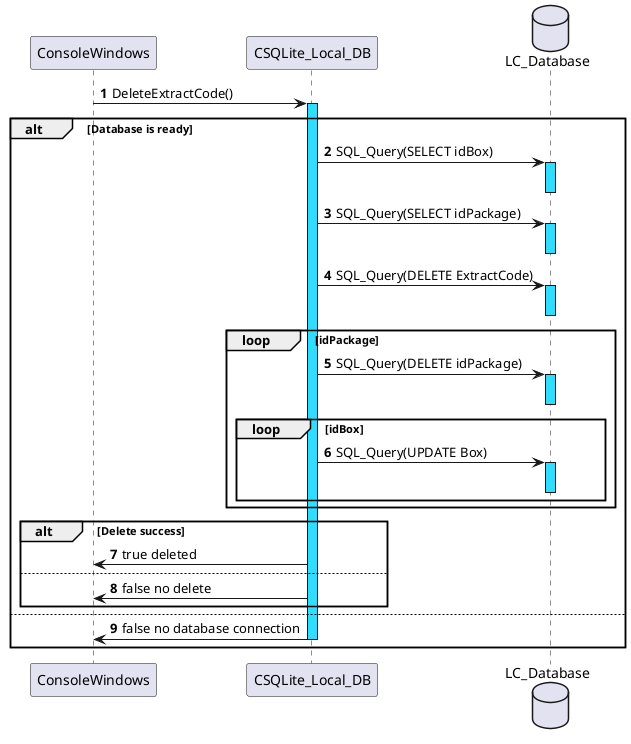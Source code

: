 @startuml


 autonumber
 ConsoleWindows -> CSQLite_Local_DB : DeleteExtractCode()
 activate CSQLite_Local_DB #30DDFF

 alt Database is ready

     database LC_Database

     CSQLite_Local_DB -> LC_Database: SQL_Query(SELECT idBox)
     activate LC_Database #30DDFF
     deactivate LC_Database

     CSQLite_Local_DB -> LC_Database: SQL_Query(SELECT idPackage)
     activate LC_Database #30DDFF
     deactivate LC_Database

     CSQLite_Local_DB -> LC_Database: SQL_Query(DELETE ExtractCode)
     activate LC_Database #30DDFF
     deactivate LC_Database

     loop idPackage
          CSQLite_Local_DB -> LC_Database: SQL_Query(DELETE idPackage)
          activate LC_Database #30DDFF
          deactivate LC_Database

          loop idBox
               CSQLite_Local_DB -> LC_Database: SQL_Query(UPDATE Box)
               activate LC_Database #30DDFF
               deactivate LC_Database
          end
     end

     alt Delete success
         CSQLite_Local_DB -> ConsoleWindows : true deleted
     else
         CSQLite_Local_DB -> ConsoleWindows : false no delete
     end

 else
     CSQLite_Local_DB -> ConsoleWindows : false no database connection
     deactivate CSQLite_Local_DB
 end

@enduml
